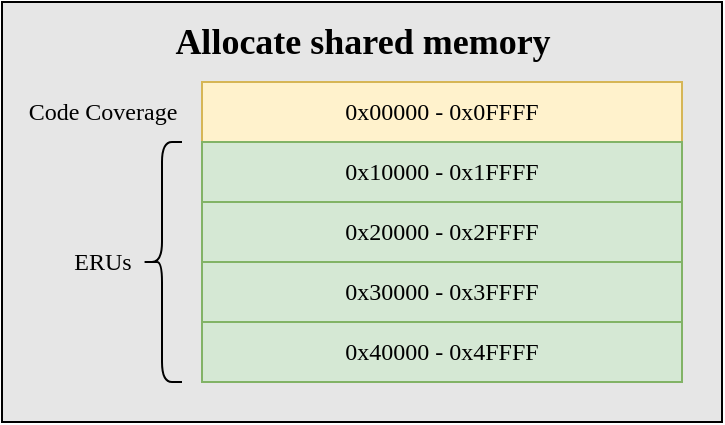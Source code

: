 <mxfile>
    <diagram id="uyFQYL-Re7s6b14m4JeI" name="Page-1">
        <mxGraphModel dx="1003" dy="633" grid="1" gridSize="10" guides="1" tooltips="1" connect="1" arrows="1" fold="1" page="1" pageScale="1" pageWidth="827" pageHeight="1169" math="0" shadow="0">
            <root>
                <mxCell id="0"/>
                <mxCell id="1" parent="0"/>
                <mxCell id="2" value="" style="rounded=0;whiteSpace=wrap;html=1;fontFamily=Georgia;fillColor=#E6E6E6;" vertex="1" parent="1">
                    <mxGeometry x="40" y="40" width="360" height="210" as="geometry"/>
                </mxCell>
                <mxCell id="3" value="&lt;div&gt;&lt;span&gt;&lt;font style=&quot;font-size: 18px&quot;&gt;&lt;b&gt;Allocate shared memory&lt;/b&gt;&lt;/font&gt;&lt;/span&gt;&lt;/div&gt;" style="text;html=1;strokeColor=none;fillColor=none;align=center;verticalAlign=middle;whiteSpace=wrap;rounded=0;fontFamily=Georgia;" vertex="1" parent="1">
                    <mxGeometry x="122.5" y="50" width="195" height="20" as="geometry"/>
                </mxCell>
                <mxCell id="5" value="0x00000 - 0x0FFFF" style="rounded=0;whiteSpace=wrap;html=1;fillColor=#fff2cc;strokeColor=#d6b656;fontFamily=Georgia;" vertex="1" parent="1">
                    <mxGeometry x="140" y="80" width="240" height="30" as="geometry"/>
                </mxCell>
                <mxCell id="6" value="&lt;span&gt;0x10000 - 0x1FFFF&lt;/span&gt;" style="rounded=0;whiteSpace=wrap;html=1;fillColor=#d5e8d4;strokeColor=#82b366;fontFamily=Georgia;" vertex="1" parent="1">
                    <mxGeometry x="140" y="110" width="240" height="30" as="geometry"/>
                </mxCell>
                <mxCell id="7" value="&lt;span&gt;0x20000 - 0x2FFFF&lt;/span&gt;" style="rounded=0;whiteSpace=wrap;html=1;fillColor=#d5e8d4;strokeColor=#82b366;fontFamily=Georgia;" vertex="1" parent="1">
                    <mxGeometry x="140" y="140" width="240" height="30" as="geometry"/>
                </mxCell>
                <mxCell id="8" value="&lt;span&gt;0x30000 - 0x3FFFF&lt;/span&gt;" style="rounded=0;whiteSpace=wrap;html=1;fillColor=#d5e8d4;strokeColor=#82b366;fontFamily=Georgia;" vertex="1" parent="1">
                    <mxGeometry x="140" y="170" width="240" height="30" as="geometry"/>
                </mxCell>
                <mxCell id="9" value="&lt;span&gt;0x40000 - 0x4FFFF&lt;/span&gt;" style="rounded=0;whiteSpace=wrap;html=1;fillColor=#d5e8d4;strokeColor=#82b366;fontFamily=Georgia;" vertex="1" parent="1">
                    <mxGeometry x="140" y="200" width="240" height="30" as="geometry"/>
                </mxCell>
                <mxCell id="10" value="Code Coverage" style="text;html=1;align=center;verticalAlign=middle;resizable=0;points=[];autosize=1;strokeColor=none;fontFamily=Georgia;" vertex="1" parent="1">
                    <mxGeometry x="45" y="85" width="90" height="20" as="geometry"/>
                </mxCell>
                <mxCell id="17" value="" style="shape=curlyBracket;whiteSpace=wrap;html=1;rounded=1;fontFamily=Georgia;" vertex="1" parent="1">
                    <mxGeometry x="110" y="110" width="20" height="120" as="geometry"/>
                </mxCell>
                <mxCell id="18" value="ERUs" style="text;html=1;align=center;verticalAlign=middle;resizable=0;points=[];autosize=1;strokeColor=none;fontFamily=Georgia;" vertex="1" parent="1">
                    <mxGeometry x="70" y="160" width="40" height="20" as="geometry"/>
                </mxCell>
            </root>
        </mxGraphModel>
    </diagram>
</mxfile>